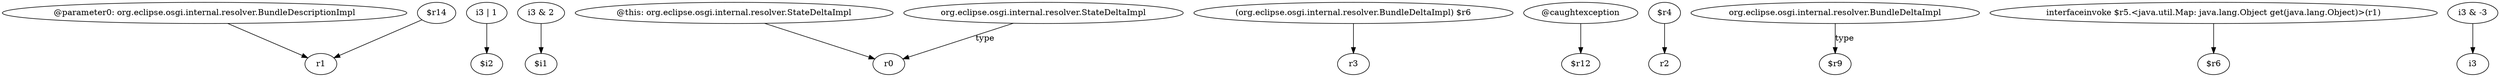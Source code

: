 digraph g {
0[label="@parameter0: org.eclipse.osgi.internal.resolver.BundleDescriptionImpl"]
1[label="r1"]
0->1[label=""]
2[label="i3 | 1"]
3[label="$i2"]
2->3[label=""]
4[label="i3 & 2"]
5[label="$i1"]
4->5[label=""]
6[label="@this: org.eclipse.osgi.internal.resolver.StateDeltaImpl"]
7[label="r0"]
6->7[label=""]
8[label="(org.eclipse.osgi.internal.resolver.BundleDeltaImpl) $r6"]
9[label="r3"]
8->9[label=""]
10[label="@caughtexception"]
11[label="$r12"]
10->11[label=""]
12[label="$r4"]
13[label="r2"]
12->13[label=""]
14[label="org.eclipse.osgi.internal.resolver.BundleDeltaImpl"]
15[label="$r9"]
14->15[label="type"]
16[label="org.eclipse.osgi.internal.resolver.StateDeltaImpl"]
16->7[label="type"]
17[label="$r14"]
17->1[label=""]
18[label="interfaceinvoke $r5.<java.util.Map: java.lang.Object get(java.lang.Object)>(r1)"]
19[label="$r6"]
18->19[label=""]
20[label="i3 & -3"]
21[label="i3"]
20->21[label=""]
}
